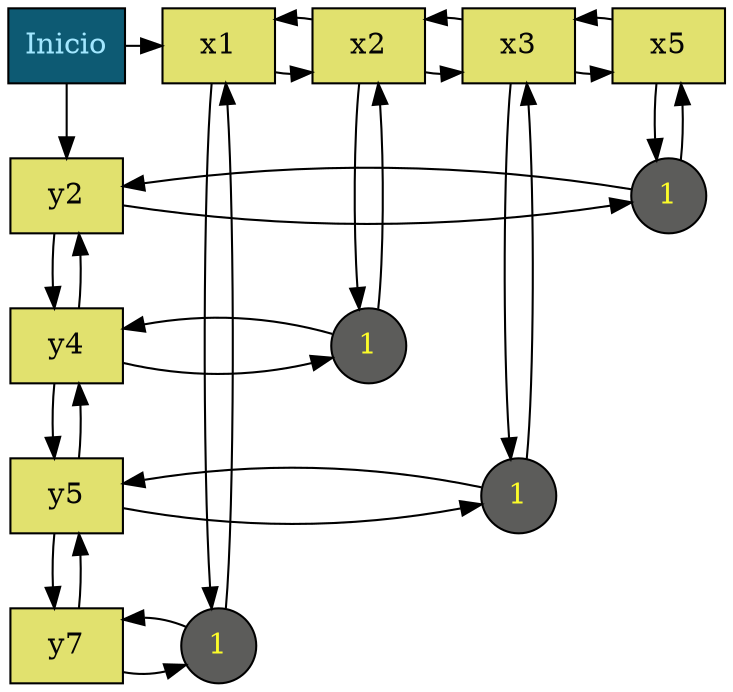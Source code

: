 digraph G
{
"INICIO"[label = "Inicio", style = filled, fillcolor="#0D5A73", fontcolor="#A2E7FF", shape=box]
"INICIO" -> "ny2"
"ny2"[label = "y2", style = filled, fillcolor="#E1E16E", fontcolor="#040404", shape=box]
"ny2" -> "ny4"[rankdir=UD];
"ny4" -> "ny2"
"ny2,1,x5"[label = "1", style = filled, fillcolor="#5C5C5A", fontcolor="#FCFC29", shape=circle]
"ny2" -> "ny2,1,x5"[constraint=false];
"ny2,1,x5" -> "ny2"[constraint=false];
{rank=same; "ny2"  "ny2,1,x5"}
{rank=same; "ny2,1,x5"  "ny2"}
"ny4"[label = "y4", style = filled, fillcolor="#E1E16E", fontcolor="#040404", shape=box]
"ny4" -> "ny5"[rankdir=UD];
"ny5" -> "ny4"
"ny4,1,x2"[label = "1", style = filled, fillcolor="#5C5C5A", fontcolor="#FCFC29", shape=circle]
"ny4" -> "ny4,1,x2"[constraint=false];
"ny4,1,x2" -> "ny4"[constraint=false];
{rank=same; "ny4"  "ny4,1,x2"}
{rank=same; "ny4,1,x2"  "ny4"}
"ny5"[label = "y5", style = filled, fillcolor="#E1E16E", fontcolor="#040404", shape=box]
"ny5" -> "ny7"[rankdir=UD];
"ny7" -> "ny5"
"ny5,1,x3"[label = "1", style = filled, fillcolor="#5C5C5A", fontcolor="#FCFC29", shape=circle]
"ny5" -> "ny5,1,x3"[constraint=false];
"ny5,1,x3" -> "ny5"[constraint=false];
{rank=same; "ny5"  "ny5,1,x3"}
{rank=same; "ny5,1,x3"  "ny5"}
"ny7"[label = "y7", style = filled, fillcolor="#E1E16E", fontcolor="#040404", shape=box]
"ny7,1,x1"[label = "1", style = filled, fillcolor="#5C5C5A", fontcolor="#FCFC29", shape=circle]
"ny7" -> "ny7,1,x1"[constraint=false];
"ny7,1,x1" -> "ny7"[constraint=false];
{rank=same; "ny7"  "ny7,1,x1"}
{rank=same; "ny7,1,x1"  "ny7"}
"INICIO" -> "nx1"
{rank=same; "INICIO"  "nx1"}
"nx1"[label = "x1", style = filled, fillcolor="#E1E16E", fontcolor="#040404", shape=box]
"nx1" -> "nx2"
"nx2" -> "nx1"
{rank=same; "nx1"  "nx2"}
{rank=same; "nx2"  "nx1"}
"nx1" -> "ny7,1,x1"[rankdir=UD];
"ny7,1,x1" -> "nx1"
"nx2"[label = "x2", style = filled, fillcolor="#E1E16E", fontcolor="#040404", shape=box]
"nx2" -> "nx3"
"nx3" -> "nx2"
{rank=same; "nx2"  "nx3"}
{rank=same; "nx3"  "nx2"}
"nx2" -> "ny4,1,x2"[rankdir=UD];
"ny4,1,x2" -> "nx2"
"nx3"[label = "x3", style = filled, fillcolor="#E1E16E", fontcolor="#040404", shape=box]
"nx3" -> "nx5"
"nx5" -> "nx3"
{rank=same; "nx3"  "nx5"}
{rank=same; "nx5"  "nx3"}
"nx3" -> "ny5,1,x3"[rankdir=UD];
"ny5,1,x3" -> "nx3"
"nx5"[label = "x5", style = filled, fillcolor="#E1E16E", fontcolor="#040404", shape=box]
"nx5" -> "ny2,1,x5"[rankdir=UD];
"ny2,1,x5" -> "nx5"
subgraph cluster_0 {
style=filled;
color=grey;
node [style=filled,color=white];
label = "PROFUNDIDAD";
}
}